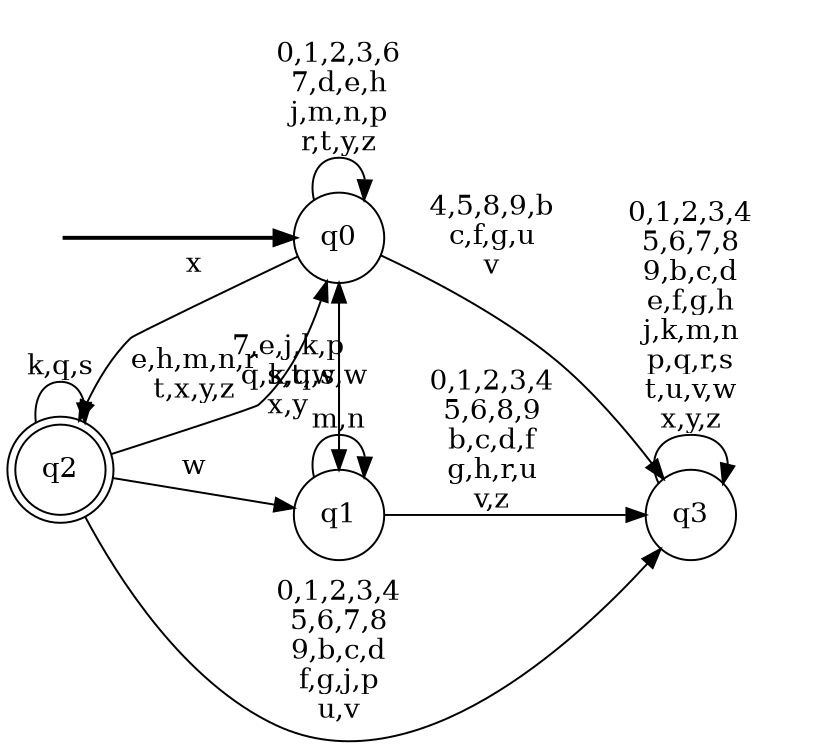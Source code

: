 digraph BlueStar {
__start0 [style = invis, shape = none, label = "", width = 0, height = 0];

rankdir=LR;
size="8,5";

s0 [style="filled", color="black", fillcolor="white" shape="circle", label="q0"];
s1 [style="filled", color="black", fillcolor="white" shape="circle", label="q1"];
s2 [style="rounded,filled", color="black", fillcolor="white" shape="doublecircle", label="q2"];
s3 [style="filled", color="black", fillcolor="white" shape="circle", label="q3"];
subgraph cluster_main { 
	graph [pad=".75", ranksep="0.15", nodesep="0.15"];
	 style=invis; 
	__start0 -> s0 [penwidth=2];
}
s0 -> s0 [label="0,1,2,3,6\n7,d,e,h\nj,m,n,p\nr,t,y,z"];
s0 -> s1 [label="k,q,s,w"];
s0 -> s2 [label="x"];
s0 -> s3 [label="4,5,8,9,b\nc,f,g,u\nv"];
s1 -> s0 [label="7,e,j,k,p\nq,s,t,w\nx,y"];
s1 -> s1 [label="m,n"];
s1 -> s3 [label="0,1,2,3,4\n5,6,8,9\nb,c,d,f\ng,h,r,u\nv,z"];
s2 -> s0 [label="e,h,m,n,r\nt,x,y,z"];
s2 -> s1 [label="w"];
s2 -> s2 [label="k,q,s"];
s2 -> s3 [label="0,1,2,3,4\n5,6,7,8\n9,b,c,d\nf,g,j,p\nu,v"];
s3 -> s3 [label="0,1,2,3,4\n5,6,7,8\n9,b,c,d\ne,f,g,h\nj,k,m,n\np,q,r,s\nt,u,v,w\nx,y,z"];

}